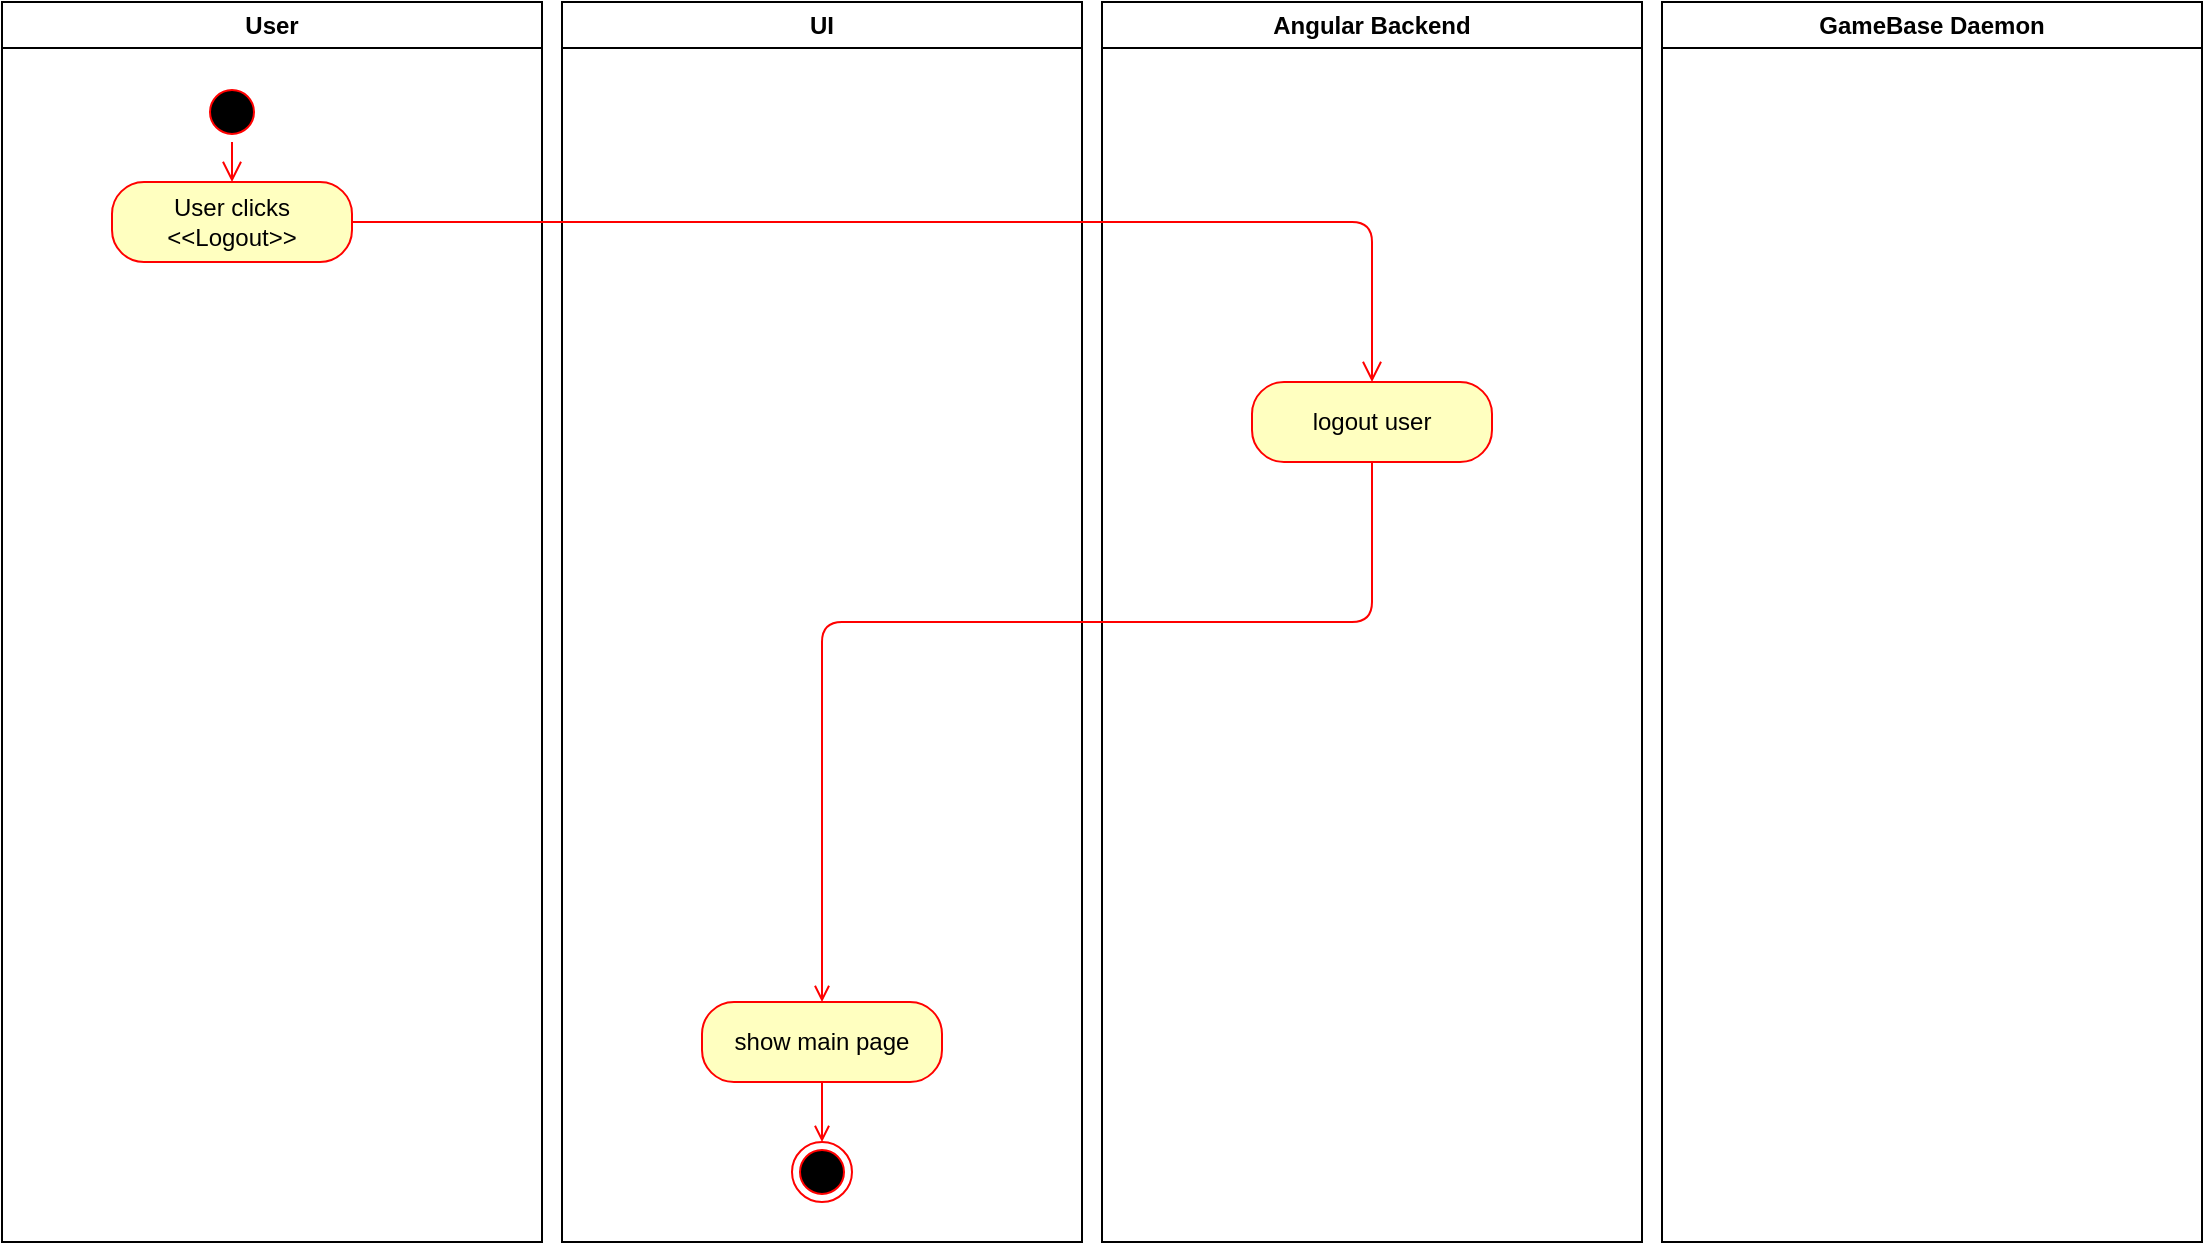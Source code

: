 <mxfile version="13.0.3" type="device"><diagram name="Page-1" id="dd4fdf45-0a81-a461-4935-abd9e4a15d39"><mxGraphModel dx="782" dy="776" grid="1" gridSize="10" guides="1" tooltips="1" connect="1" arrows="1" fold="1" page="1" pageScale="1" pageWidth="1169" pageHeight="826" background="#ffffff" math="0" shadow="0"><root><mxCell id="0"/><mxCell id="1" parent="0"/><mxCell id="2" value="User" style="swimlane;whiteSpace=wrap" parent="1" vertex="1"><mxGeometry x="30" y="20" width="270" height="620" as="geometry"/></mxCell><mxCell id="5" value="" style="ellipse;shape=startState;fillColor=#000000;strokeColor=#ff0000;" parent="2" vertex="1"><mxGeometry x="100" y="40" width="30" height="30" as="geometry"/></mxCell><mxCell id="6" value="" style="edgeStyle=elbowEdgeStyle;elbow=horizontal;verticalAlign=bottom;endArrow=open;endSize=8;strokeColor=#FF0000;endFill=1;rounded=0;entryX=0.5;entryY=0;" parent="2" source="5" target="78" edge="1"><mxGeometry x="100" y="40" as="geometry"><mxPoint x="115" y="110" as="targetPoint"/></mxGeometry></mxCell><mxCell id="78" value="User clicks &amp;lt;&amp;lt;Logout&amp;gt;&amp;gt;" style="rounded=1;whiteSpace=wrap;html=1;arcSize=40;fillColor=#ffffc0;strokeColor=#ff0000;" parent="2" vertex="1"><mxGeometry x="55" y="90" width="120" height="40" as="geometry"/></mxCell><mxCell id="3" value="UI" style="swimlane;whiteSpace=wrap" parent="1" vertex="1"><mxGeometry x="310" y="20" width="260" height="620" as="geometry"/></mxCell><mxCell id="jyGPnioiTSaXggAigQKD-128" style="edgeStyle=orthogonalEdgeStyle;rounded=0;orthogonalLoop=1;jettySize=auto;html=1;entryX=0.5;entryY=0;entryDx=0;entryDy=0;endArrow=open;endFill=0;strokeColor=#FF0000;align=left;" parent="3" source="109" target="74" edge="1"><mxGeometry relative="1" as="geometry"/></mxCell><mxCell id="109" value="show main page" style="rounded=1;whiteSpace=wrap;html=1;arcSize=40;fillColor=#ffffc0;strokeColor=#ff0000;" parent="3" vertex="1"><mxGeometry x="70" y="500" width="120" height="40" as="geometry"/></mxCell><mxCell id="74" value="" style="ellipse;html=1;shape=endState;fillColor=#000000;strokeColor=#ff0000;" parent="3" vertex="1"><mxGeometry x="115" y="570" width="30" height="30" as="geometry"/></mxCell><mxCell id="4" value="Angular Backend" style="swimlane;whiteSpace=wrap" parent="1" vertex="1"><mxGeometry x="580" y="20" width="270" height="620" as="geometry"/></mxCell><mxCell id="107" value="logout user" style="rounded=1;whiteSpace=wrap;html=1;arcSize=40;fillColor=#ffffc0;strokeColor=#ff0000;" parent="4" vertex="1"><mxGeometry x="75" y="190" width="120" height="40" as="geometry"/></mxCell><mxCell id="79" value="" style="edgeStyle=orthogonalEdgeStyle;html=1;verticalAlign=bottom;endArrow=open;endSize=8;strokeColor=#ff0000;entryX=0.5;entryY=0;entryDx=0;entryDy=0;" parent="1" source="78" target="107" edge="1"><mxGeometry relative="1" as="geometry"><mxPoint x="580" y="130" as="targetPoint"/><Array as="points"><mxPoint x="715" y="130"/></Array></mxGeometry></mxCell><mxCell id="jyGPnioiTSaXggAigQKD-114" value="GameBase Daemon" style="swimlane;whiteSpace=wrap" parent="1" vertex="1"><mxGeometry x="860" y="20" width="270" height="620" as="geometry"/></mxCell><mxCell id="X4hu3A1AVtEi5FyTcvNZ-110" style="edgeStyle=orthogonalEdgeStyle;rounded=1;orthogonalLoop=1;jettySize=auto;html=1;endArrow=open;endFill=0;strokeColor=#FF0000;align=left;entryX=0.5;entryY=0;entryDx=0;entryDy=0;" parent="1" source="107" target="109" edge="1"><mxGeometry relative="1" as="geometry"><mxPoint x="715" y="460" as="targetPoint"/><Array as="points"><mxPoint x="715" y="330"/><mxPoint x="440" y="330"/></Array></mxGeometry></mxCell></root></mxGraphModel></diagram></mxfile>